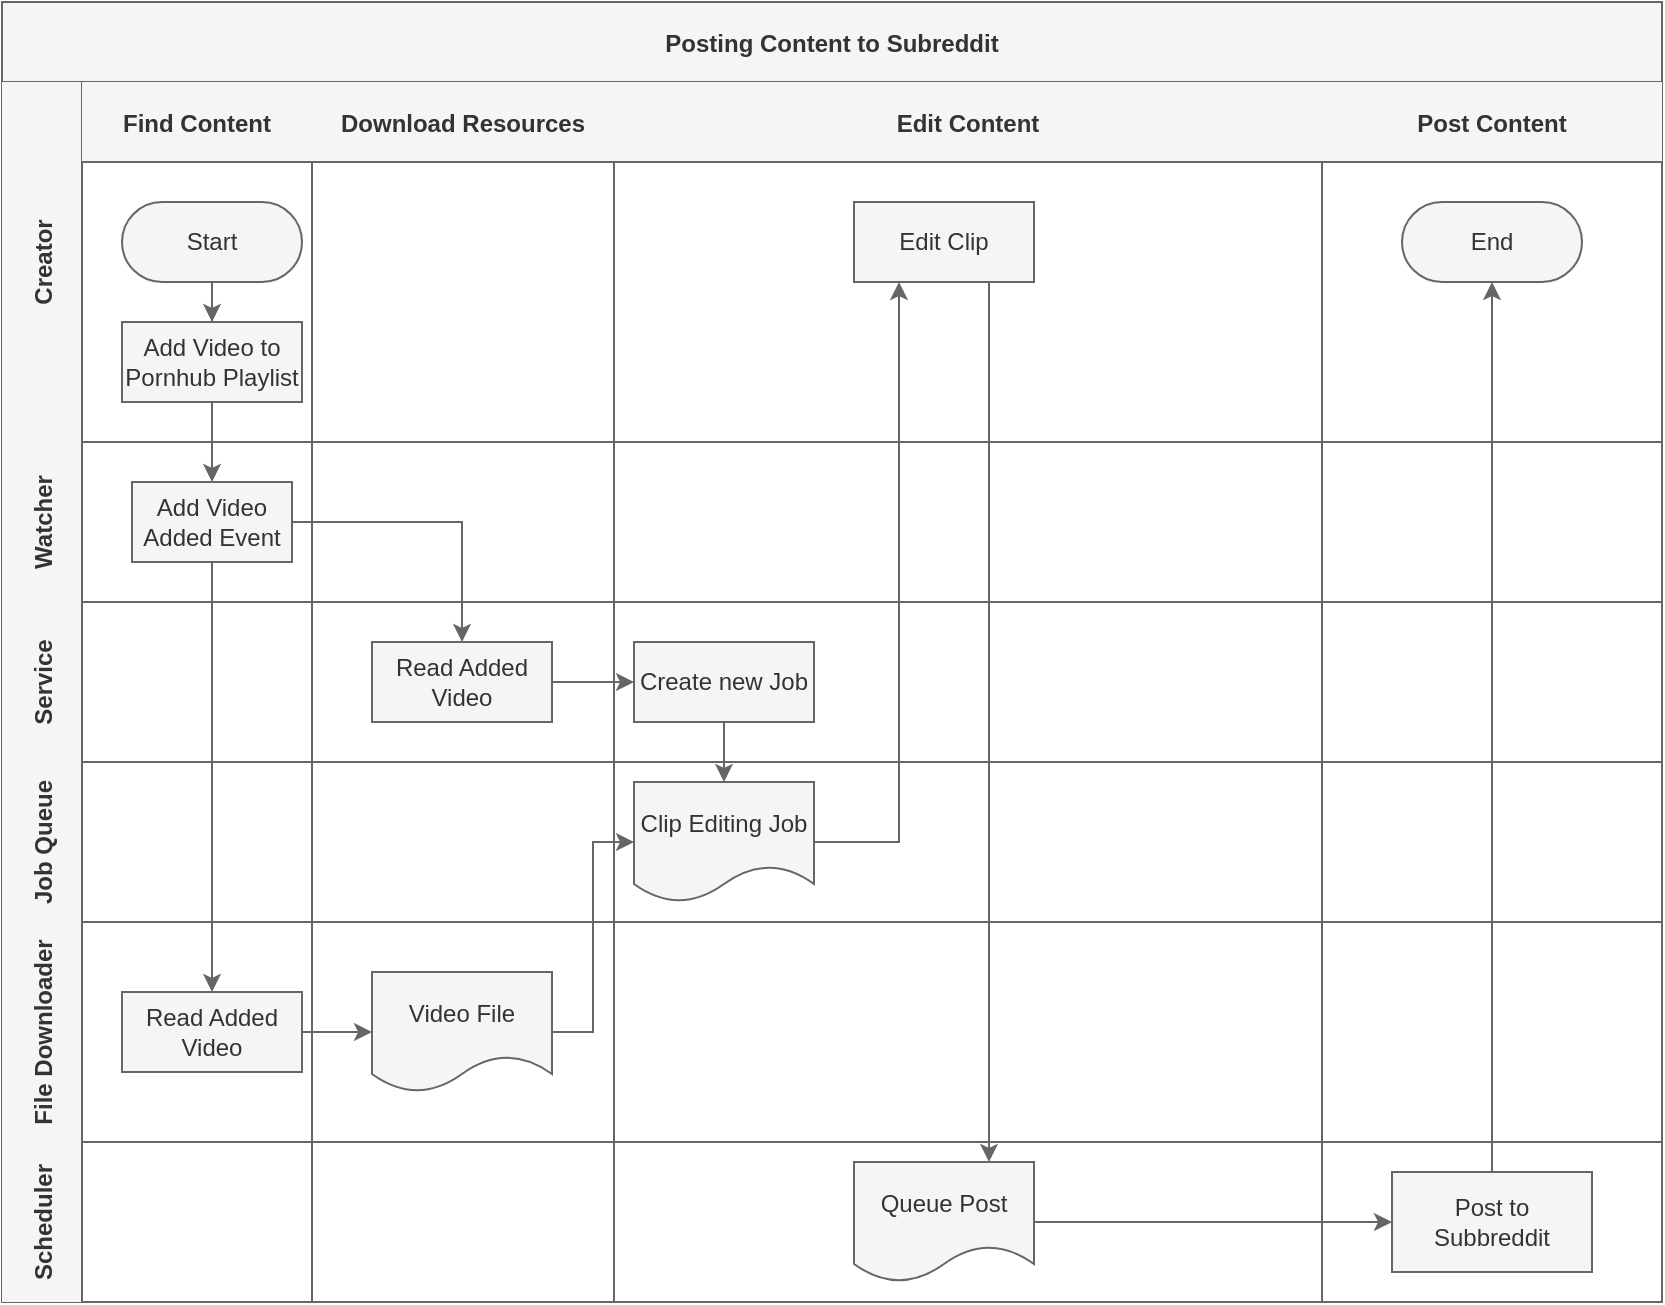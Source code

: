 <mxfile compressed="false" version="21.1.2" type="github">
  <diagram id="kgpKYQtTHZ0yAKxKKP6v" name="Page-1">
    <mxGraphModel dx="1434" dy="764" grid="1" gridSize="10" guides="1" tooltips="1" connect="1" arrows="1" fold="1" page="1" pageScale="1" pageWidth="1100" pageHeight="850" math="0" shadow="0">
      <root>
        <mxCell id="0" />
        <mxCell id="1" parent="0" />
        <mxCell id="3nuBFxr9cyL0pnOWT2aG-1" value="Posting Content to Subreddit" style="shape=table;childLayout=tableLayout;startSize=40;collapsible=0;recursiveResize=0;expand=0;fontStyle=1;fillColor=#f5f5f5;fontColor=#333333;strokeColor=#666666;" parent="1" vertex="1">
          <mxGeometry x="100" y="70" width="830" height="650" as="geometry" />
        </mxCell>
        <mxCell id="3nuBFxr9cyL0pnOWT2aG-2" value="" style="edgeStyle=orthogonalEdgeStyle;rounded=0;orthogonalLoop=1;jettySize=auto;html=1;exitX=1;exitY=0.5;exitDx=0;exitDy=0;fillColor=#f5f5f5;strokeColor=#666666;" parent="3nuBFxr9cyL0pnOWT2aG-1" source="WTJP5IJ2UGAIl-3d5kSi-33" target="3nuBFxr9cyL0pnOWT2aG-17" edge="1">
          <mxGeometry relative="1" as="geometry" />
        </mxCell>
        <mxCell id="3nuBFxr9cyL0pnOWT2aG-3" value="Creator" style="shape=tableRow;horizontal=0;swimlaneHead=0;swimlaneBody=0;top=0;left=0;bottom=0;right=0;points=[[0,0.5],[1,0.5]];portConstraint=eastwest;startSize=40;collapsible=0;recursiveResize=0;expand=0;fontStyle=1;labelBorderColor=none;fillColor=#f5f5f5;fontColor=#333333;strokeColor=#666666;" parent="3nuBFxr9cyL0pnOWT2aG-1" vertex="1">
          <mxGeometry y="40" width="830" height="180" as="geometry" />
        </mxCell>
        <mxCell id="3nuBFxr9cyL0pnOWT2aG-4" value="Find Content" style="swimlane;swimlaneHead=0;swimlaneBody=0;connectable=0;startSize=40;collapsible=0;recursiveResize=0;expand=0;fontStyle=1;fillColor=#f5f5f5;fontColor=#333333;strokeColor=#666666;" parent="3nuBFxr9cyL0pnOWT2aG-3" vertex="1">
          <mxGeometry x="40" width="115" height="180" as="geometry">
            <mxRectangle width="115" height="180" as="alternateBounds" />
          </mxGeometry>
        </mxCell>
        <mxCell id="3nuBFxr9cyL0pnOWT2aG-5" style="edgeStyle=orthogonalEdgeStyle;rounded=0;orthogonalLoop=1;jettySize=auto;html=1;fillColor=#f5f5f5;strokeColor=#666666;" parent="3nuBFxr9cyL0pnOWT2aG-4" source="3nuBFxr9cyL0pnOWT2aG-6" target="3nuBFxr9cyL0pnOWT2aG-7" edge="1">
          <mxGeometry relative="1" as="geometry" />
        </mxCell>
        <mxCell id="3nuBFxr9cyL0pnOWT2aG-6" value="Start" style="rounded=1;whiteSpace=wrap;html=1;arcSize=50;fillColor=#f5f5f5;fontColor=#333333;strokeColor=#666666;" parent="3nuBFxr9cyL0pnOWT2aG-4" vertex="1">
          <mxGeometry x="20" y="60" width="90" height="40" as="geometry" />
        </mxCell>
        <mxCell id="3nuBFxr9cyL0pnOWT2aG-7" value="Add Video to Pornhub Playlist" style="rounded=0;whiteSpace=wrap;html=1;fillColor=#f5f5f5;fontColor=#333333;strokeColor=#666666;" parent="3nuBFxr9cyL0pnOWT2aG-4" vertex="1">
          <mxGeometry x="20" y="120" width="90" height="40" as="geometry" />
        </mxCell>
        <mxCell id="WTJP5IJ2UGAIl-3d5kSi-20" value="Download Resources" style="swimlane;swimlaneHead=0;swimlaneBody=0;connectable=0;startSize=40;collapsible=0;recursiveResize=0;expand=0;fontStyle=1;fillColor=#f5f5f5;fontColor=#333333;strokeColor=#666666;" parent="3nuBFxr9cyL0pnOWT2aG-3" vertex="1">
          <mxGeometry x="155" width="151" height="180" as="geometry">
            <mxRectangle width="151" height="180" as="alternateBounds" />
          </mxGeometry>
        </mxCell>
        <mxCell id="3nuBFxr9cyL0pnOWT2aG-8" value="Edit Content" style="swimlane;swimlaneHead=0;swimlaneBody=0;connectable=0;startSize=40;collapsible=0;recursiveResize=0;expand=0;fontStyle=1;fillColor=#f5f5f5;fontColor=#333333;strokeColor=#666666;" parent="3nuBFxr9cyL0pnOWT2aG-3" vertex="1">
          <mxGeometry x="306" width="354" height="180" as="geometry">
            <mxRectangle width="354" height="180" as="alternateBounds" />
          </mxGeometry>
        </mxCell>
        <mxCell id="3nuBFxr9cyL0pnOWT2aG-10" value="Edit Clip" style="rounded=0;whiteSpace=wrap;html=1;fillColor=#f5f5f5;fontColor=#333333;strokeColor=#666666;" parent="3nuBFxr9cyL0pnOWT2aG-8" vertex="1">
          <mxGeometry x="120" y="60" width="90" height="40" as="geometry" />
        </mxCell>
        <mxCell id="3nuBFxr9cyL0pnOWT2aG-11" value="Post Content" style="swimlane;swimlaneHead=0;swimlaneBody=0;connectable=0;startSize=40;collapsible=0;recursiveResize=0;expand=0;fontStyle=1;fillColor=#f5f5f5;fontColor=#333333;strokeColor=#666666;" parent="3nuBFxr9cyL0pnOWT2aG-3" vertex="1">
          <mxGeometry x="660" width="170" height="180" as="geometry">
            <mxRectangle width="170" height="180" as="alternateBounds" />
          </mxGeometry>
        </mxCell>
        <mxCell id="3nuBFxr9cyL0pnOWT2aG-14" value="End" style="rounded=1;whiteSpace=wrap;html=1;arcSize=50;fillColor=#f5f5f5;fontColor=#333333;strokeColor=#666666;" parent="3nuBFxr9cyL0pnOWT2aG-11" vertex="1">
          <mxGeometry x="40" y="60" width="90" height="40" as="geometry" />
        </mxCell>
        <mxCell id="WTJP5IJ2UGAIl-3d5kSi-28" value="Watcher" style="shape=tableRow;horizontal=0;swimlaneHead=0;swimlaneBody=0;top=0;left=0;bottom=0;right=0;points=[[0,0.5],[1,0.5]];portConstraint=eastwest;startSize=40;collapsible=0;recursiveResize=0;expand=0;fontStyle=1;fillColor=#f5f5f5;fontColor=#333333;strokeColor=#666666;" parent="3nuBFxr9cyL0pnOWT2aG-1" vertex="1">
          <mxGeometry y="220" width="830" height="80" as="geometry" />
        </mxCell>
        <mxCell id="WTJP5IJ2UGAIl-3d5kSi-29" style="swimlane;swimlaneHead=0;swimlaneBody=0;connectable=0;startSize=0;collapsible=0;recursiveResize=0;expand=0;fontStyle=1;fillColor=#f5f5f5;fontColor=#333333;strokeColor=#666666;" parent="WTJP5IJ2UGAIl-3d5kSi-28" vertex="1">
          <mxGeometry x="40" width="115" height="80" as="geometry">
            <mxRectangle width="115" height="80" as="alternateBounds" />
          </mxGeometry>
        </mxCell>
        <mxCell id="WTJP5IJ2UGAIl-3d5kSi-33" value="Add Video Added Event" style="whiteSpace=wrap;html=1;fillColor=#f5f5f5;fontColor=#333333;strokeColor=#666666;" parent="WTJP5IJ2UGAIl-3d5kSi-29" vertex="1">
          <mxGeometry x="25" y="20" width="80" height="40" as="geometry" />
        </mxCell>
        <mxCell id="WTJP5IJ2UGAIl-3d5kSi-30" style="swimlane;swimlaneHead=0;swimlaneBody=0;connectable=0;startSize=0;collapsible=0;recursiveResize=0;expand=0;fontStyle=1;fillColor=#f5f5f5;fontColor=#333333;strokeColor=#666666;" parent="WTJP5IJ2UGAIl-3d5kSi-28" vertex="1">
          <mxGeometry x="155" width="151" height="80" as="geometry">
            <mxRectangle width="151" height="80" as="alternateBounds" />
          </mxGeometry>
        </mxCell>
        <mxCell id="WTJP5IJ2UGAIl-3d5kSi-31" style="swimlane;swimlaneHead=0;swimlaneBody=0;connectable=0;startSize=0;collapsible=0;recursiveResize=0;expand=0;fontStyle=1;fillColor=#f5f5f5;fontColor=#333333;strokeColor=#666666;" parent="WTJP5IJ2UGAIl-3d5kSi-28" vertex="1">
          <mxGeometry x="306" width="354" height="80" as="geometry">
            <mxRectangle width="354" height="80" as="alternateBounds" />
          </mxGeometry>
        </mxCell>
        <mxCell id="WTJP5IJ2UGAIl-3d5kSi-32" style="swimlane;swimlaneHead=0;swimlaneBody=0;connectable=0;startSize=0;collapsible=0;recursiveResize=0;expand=0;fontStyle=1;fillColor=#f5f5f5;fontColor=#333333;strokeColor=#666666;" parent="WTJP5IJ2UGAIl-3d5kSi-28" vertex="1">
          <mxGeometry x="660" width="170" height="80" as="geometry">
            <mxRectangle width="170" height="80" as="alternateBounds" />
          </mxGeometry>
        </mxCell>
        <mxCell id="3nuBFxr9cyL0pnOWT2aG-15" value="Service" style="shape=tableRow;horizontal=0;swimlaneHead=0;swimlaneBody=0;top=0;left=0;bottom=0;right=0;points=[[0,0.5],[1,0.5]];portConstraint=eastwest;startSize=40;collapsible=0;recursiveResize=0;expand=0;fontStyle=1;fillColor=#f5f5f5;fontColor=#333333;strokeColor=#666666;" parent="3nuBFxr9cyL0pnOWT2aG-1" vertex="1">
          <mxGeometry y="300" width="830" height="80" as="geometry" />
        </mxCell>
        <mxCell id="3nuBFxr9cyL0pnOWT2aG-16" value="" style="swimlane;swimlaneHead=0;swimlaneBody=0;connectable=0;startSize=0;collapsible=0;recursiveResize=0;expand=0;fontStyle=1;fillColor=#f5f5f5;fontColor=#333333;strokeColor=#666666;" parent="3nuBFxr9cyL0pnOWT2aG-15" vertex="1">
          <mxGeometry x="40" width="115" height="80" as="geometry">
            <mxRectangle width="115" height="80" as="alternateBounds" />
          </mxGeometry>
        </mxCell>
        <mxCell id="WTJP5IJ2UGAIl-3d5kSi-21" style="swimlane;swimlaneHead=0;swimlaneBody=0;connectable=0;startSize=0;collapsible=0;recursiveResize=0;expand=0;fontStyle=1;fillColor=#f5f5f5;fontColor=#333333;strokeColor=#666666;" parent="3nuBFxr9cyL0pnOWT2aG-15" vertex="1">
          <mxGeometry x="155" width="151" height="80" as="geometry">
            <mxRectangle width="151" height="80" as="alternateBounds" />
          </mxGeometry>
        </mxCell>
        <mxCell id="3nuBFxr9cyL0pnOWT2aG-17" value="Read Added Video" style="rounded=0;whiteSpace=wrap;html=1;fillColor=#f5f5f5;fontColor=#333333;strokeColor=#666666;" parent="WTJP5IJ2UGAIl-3d5kSi-21" vertex="1">
          <mxGeometry x="30" y="20" width="90" height="40" as="geometry" />
        </mxCell>
        <mxCell id="3nuBFxr9cyL0pnOWT2aG-18" value="" style="swimlane;swimlaneHead=0;swimlaneBody=0;connectable=0;startSize=0;collapsible=0;recursiveResize=0;expand=0;fontStyle=1;fillColor=#f5f5f5;fontColor=#333333;strokeColor=#666666;" parent="3nuBFxr9cyL0pnOWT2aG-15" vertex="1">
          <mxGeometry x="306" width="354" height="80" as="geometry">
            <mxRectangle width="354" height="80" as="alternateBounds" />
          </mxGeometry>
        </mxCell>
        <mxCell id="3nuBFxr9cyL0pnOWT2aG-9" value="Create new Job" style="rounded=0;whiteSpace=wrap;html=1;fillColor=#f5f5f5;fontColor=#333333;strokeColor=#666666;" parent="3nuBFxr9cyL0pnOWT2aG-18" vertex="1">
          <mxGeometry x="10" y="20" width="90" height="40" as="geometry" />
        </mxCell>
        <mxCell id="3nuBFxr9cyL0pnOWT2aG-23" value="" style="swimlane;swimlaneHead=0;swimlaneBody=0;connectable=0;startSize=0;collapsible=0;recursiveResize=0;expand=0;fontStyle=1;fillColor=#f5f5f5;fontColor=#333333;strokeColor=#666666;" parent="3nuBFxr9cyL0pnOWT2aG-15" vertex="1">
          <mxGeometry x="660" width="170" height="80" as="geometry">
            <mxRectangle width="170" height="80" as="alternateBounds" />
          </mxGeometry>
        </mxCell>
        <mxCell id="3nuBFxr9cyL0pnOWT2aG-24" value="" style="rounded=0;orthogonalLoop=1;jettySize=auto;html=1;entryX=0;entryY=0.5;entryDx=0;entryDy=0;fillColor=#f5f5f5;strokeColor=#666666;" parent="3nuBFxr9cyL0pnOWT2aG-15" source="3nuBFxr9cyL0pnOWT2aG-17" target="3nuBFxr9cyL0pnOWT2aG-9" edge="1">
          <mxGeometry relative="1" as="geometry" />
        </mxCell>
        <mxCell id="WTJP5IJ2UGAIl-3d5kSi-10" value="Job Queue" style="shape=tableRow;horizontal=0;swimlaneHead=0;swimlaneBody=0;top=0;left=0;bottom=0;right=0;points=[[0,0.5],[1,0.5]];portConstraint=eastwest;startSize=40;collapsible=0;recursiveResize=0;expand=0;fontStyle=1;fillColor=#f5f5f5;fontColor=#333333;strokeColor=#666666;" parent="3nuBFxr9cyL0pnOWT2aG-1" vertex="1">
          <mxGeometry y="380" width="830" height="80" as="geometry" />
        </mxCell>
        <mxCell id="WTJP5IJ2UGAIl-3d5kSi-11" style="swimlane;swimlaneHead=0;swimlaneBody=0;connectable=0;startSize=0;collapsible=0;recursiveResize=0;expand=0;fontStyle=1;fillColor=#f5f5f5;fontColor=#333333;strokeColor=#666666;" parent="WTJP5IJ2UGAIl-3d5kSi-10" vertex="1">
          <mxGeometry x="40" width="115" height="80" as="geometry">
            <mxRectangle width="115" height="80" as="alternateBounds" />
          </mxGeometry>
        </mxCell>
        <mxCell id="WTJP5IJ2UGAIl-3d5kSi-22" style="swimlane;swimlaneHead=0;swimlaneBody=0;connectable=0;startSize=0;collapsible=0;recursiveResize=0;expand=0;fontStyle=1;fillColor=#f5f5f5;fontColor=#333333;strokeColor=#666666;" parent="WTJP5IJ2UGAIl-3d5kSi-10" vertex="1">
          <mxGeometry x="155" width="151" height="80" as="geometry">
            <mxRectangle width="151" height="80" as="alternateBounds" />
          </mxGeometry>
        </mxCell>
        <mxCell id="WTJP5IJ2UGAIl-3d5kSi-12" style="swimlane;swimlaneHead=0;swimlaneBody=0;connectable=0;startSize=0;collapsible=0;recursiveResize=0;expand=0;fontStyle=1;fillColor=#f5f5f5;fontColor=#333333;strokeColor=#666666;" parent="WTJP5IJ2UGAIl-3d5kSi-10" vertex="1">
          <mxGeometry x="306" width="354" height="80" as="geometry">
            <mxRectangle width="354" height="80" as="alternateBounds" />
          </mxGeometry>
        </mxCell>
        <mxCell id="3nuBFxr9cyL0pnOWT2aG-21" value="Clip Editing Job" style="shape=document;whiteSpace=wrap;html=1;boundedLbl=1;fillColor=#f5f5f5;fontColor=#333333;strokeColor=#666666;" parent="WTJP5IJ2UGAIl-3d5kSi-12" vertex="1">
          <mxGeometry x="10" y="10" width="90" height="60" as="geometry" />
        </mxCell>
        <mxCell id="WTJP5IJ2UGAIl-3d5kSi-13" style="swimlane;swimlaneHead=0;swimlaneBody=0;connectable=0;startSize=0;collapsible=0;recursiveResize=0;expand=0;fontStyle=1;fillColor=#f5f5f5;fontColor=#333333;strokeColor=#666666;" parent="WTJP5IJ2UGAIl-3d5kSi-10" vertex="1">
          <mxGeometry x="660" width="170" height="80" as="geometry">
            <mxRectangle width="170" height="80" as="alternateBounds" />
          </mxGeometry>
        </mxCell>
        <mxCell id="WTJP5IJ2UGAIl-3d5kSi-16" value="File Downloader" style="shape=tableRow;horizontal=0;swimlaneHead=0;swimlaneBody=0;top=0;left=0;bottom=0;right=0;points=[[0,0.5],[1,0.5]];portConstraint=eastwest;startSize=40;collapsible=0;recursiveResize=0;expand=0;fontStyle=1;fillColor=#f5f5f5;fontColor=#333333;strokeColor=#666666;" parent="3nuBFxr9cyL0pnOWT2aG-1" vertex="1">
          <mxGeometry y="460" width="830" height="110" as="geometry" />
        </mxCell>
        <mxCell id="WTJP5IJ2UGAIl-3d5kSi-17" style="swimlane;swimlaneHead=0;swimlaneBody=0;connectable=0;startSize=0;collapsible=0;recursiveResize=0;expand=0;fontStyle=1;fillColor=#f5f5f5;fontColor=#333333;strokeColor=#666666;" parent="WTJP5IJ2UGAIl-3d5kSi-16" vertex="1">
          <mxGeometry x="40" width="115" height="110" as="geometry">
            <mxRectangle width="115" height="110" as="alternateBounds" />
          </mxGeometry>
        </mxCell>
        <mxCell id="WTJP5IJ2UGAIl-3d5kSi-27" value="Read Added Video" style="rounded=0;whiteSpace=wrap;html=1;fillColor=#f5f5f5;fontColor=#333333;strokeColor=#666666;" parent="WTJP5IJ2UGAIl-3d5kSi-17" vertex="1">
          <mxGeometry x="20" y="35" width="90" height="40" as="geometry" />
        </mxCell>
        <mxCell id="WTJP5IJ2UGAIl-3d5kSi-23" style="swimlane;swimlaneHead=0;swimlaneBody=0;connectable=0;startSize=0;collapsible=0;recursiveResize=0;expand=0;fontStyle=1;fillColor=#f5f5f5;fontColor=#333333;strokeColor=#666666;" parent="WTJP5IJ2UGAIl-3d5kSi-16" vertex="1">
          <mxGeometry x="155" width="151" height="110" as="geometry">
            <mxRectangle width="151" height="110" as="alternateBounds" />
          </mxGeometry>
        </mxCell>
        <mxCell id="WTJP5IJ2UGAIl-3d5kSi-26" value="Video File" style="shape=document;whiteSpace=wrap;html=1;boundedLbl=1;fillColor=#f5f5f5;fontColor=#333333;strokeColor=#666666;" parent="WTJP5IJ2UGAIl-3d5kSi-23" vertex="1">
          <mxGeometry x="30" y="25" width="90" height="60" as="geometry" />
        </mxCell>
        <mxCell id="WTJP5IJ2UGAIl-3d5kSi-18" style="swimlane;swimlaneHead=0;swimlaneBody=0;connectable=0;startSize=0;collapsible=0;recursiveResize=0;expand=0;fontStyle=1;fillColor=#f5f5f5;fontColor=#333333;strokeColor=#666666;" parent="WTJP5IJ2UGAIl-3d5kSi-16" vertex="1">
          <mxGeometry x="306" width="354" height="110" as="geometry">
            <mxRectangle width="354" height="110" as="alternateBounds" />
          </mxGeometry>
        </mxCell>
        <mxCell id="WTJP5IJ2UGAIl-3d5kSi-19" style="swimlane;swimlaneHead=0;swimlaneBody=0;connectable=0;startSize=0;collapsible=0;recursiveResize=0;expand=0;fontStyle=1;fillColor=#f5f5f5;fontColor=#333333;strokeColor=#666666;" parent="WTJP5IJ2UGAIl-3d5kSi-16" vertex="1">
          <mxGeometry x="660" width="170" height="110" as="geometry">
            <mxRectangle width="170" height="110" as="alternateBounds" />
          </mxGeometry>
        </mxCell>
        <mxCell id="TqJwU_zK23lZFgVYu2XH-3" style="edgeStyle=orthogonalEdgeStyle;rounded=0;orthogonalLoop=1;jettySize=auto;html=1;fillColor=#f5f5f5;strokeColor=#666666;" parent="WTJP5IJ2UGAIl-3d5kSi-16" source="WTJP5IJ2UGAIl-3d5kSi-27" target="WTJP5IJ2UGAIl-3d5kSi-26" edge="1">
          <mxGeometry relative="1" as="geometry" />
        </mxCell>
        <mxCell id="WTJP5IJ2UGAIl-3d5kSi-6" value="Scheduler" style="shape=tableRow;horizontal=0;swimlaneHead=0;swimlaneBody=0;top=0;left=0;bottom=0;right=0;points=[[0,0.5],[1,0.5]];portConstraint=eastwest;startSize=40;collapsible=0;recursiveResize=0;expand=0;fontStyle=1;fillColor=#f5f5f5;fontColor=#333333;strokeColor=#666666;" parent="3nuBFxr9cyL0pnOWT2aG-1" vertex="1">
          <mxGeometry y="570" width="830" height="80" as="geometry" />
        </mxCell>
        <mxCell id="WTJP5IJ2UGAIl-3d5kSi-7" style="swimlane;swimlaneHead=0;swimlaneBody=0;connectable=0;startSize=0;collapsible=0;recursiveResize=0;expand=0;fontStyle=1;fillColor=#f5f5f5;fontColor=#333333;strokeColor=#666666;" parent="WTJP5IJ2UGAIl-3d5kSi-6" vertex="1">
          <mxGeometry x="40" width="115" height="80" as="geometry">
            <mxRectangle width="115" height="80" as="alternateBounds" />
          </mxGeometry>
        </mxCell>
        <mxCell id="WTJP5IJ2UGAIl-3d5kSi-24" style="swimlane;swimlaneHead=0;swimlaneBody=0;connectable=0;startSize=0;collapsible=0;recursiveResize=0;expand=0;fontStyle=1;fillColor=#f5f5f5;fontColor=#333333;strokeColor=#666666;" parent="WTJP5IJ2UGAIl-3d5kSi-6" vertex="1">
          <mxGeometry x="155" width="151" height="80" as="geometry">
            <mxRectangle width="151" height="80" as="alternateBounds" />
          </mxGeometry>
        </mxCell>
        <mxCell id="WTJP5IJ2UGAIl-3d5kSi-8" style="swimlane;swimlaneHead=0;swimlaneBody=0;connectable=0;startSize=0;collapsible=0;recursiveResize=0;expand=0;fontStyle=1;fillColor=#f5f5f5;fontColor=#333333;strokeColor=#666666;" parent="WTJP5IJ2UGAIl-3d5kSi-6" vertex="1">
          <mxGeometry x="306" width="354" height="80" as="geometry">
            <mxRectangle width="354" height="80" as="alternateBounds" />
          </mxGeometry>
        </mxCell>
        <mxCell id="WTJP5IJ2UGAIl-3d5kSi-14" value="Queue Post" style="shape=document;whiteSpace=wrap;html=1;boundedLbl=1;fillColor=#f5f5f5;fontColor=#333333;strokeColor=#666666;" parent="WTJP5IJ2UGAIl-3d5kSi-8" vertex="1">
          <mxGeometry x="120" y="10" width="90" height="60" as="geometry" />
        </mxCell>
        <mxCell id="WTJP5IJ2UGAIl-3d5kSi-9" style="swimlane;swimlaneHead=0;swimlaneBody=0;connectable=0;startSize=0;collapsible=0;recursiveResize=0;expand=0;fontStyle=1;fillColor=#f5f5f5;fontColor=#333333;strokeColor=#666666;" parent="WTJP5IJ2UGAIl-3d5kSi-6" vertex="1">
          <mxGeometry x="660" width="170" height="80" as="geometry">
            <mxRectangle width="170" height="80" as="alternateBounds" />
          </mxGeometry>
        </mxCell>
        <mxCell id="TqJwU_zK23lZFgVYu2XH-5" value="Post to Subbreddit" style="whiteSpace=wrap;html=1;fillColor=#f5f5f5;fontColor=#333333;strokeColor=#666666;" parent="WTJP5IJ2UGAIl-3d5kSi-9" vertex="1">
          <mxGeometry x="35" y="15" width="100" height="50" as="geometry" />
        </mxCell>
        <mxCell id="TqJwU_zK23lZFgVYu2XH-6" value="" style="edgeStyle=orthogonalEdgeStyle;rounded=0;orthogonalLoop=1;jettySize=auto;html=1;fillColor=#f5f5f5;strokeColor=#666666;" parent="WTJP5IJ2UGAIl-3d5kSi-6" source="WTJP5IJ2UGAIl-3d5kSi-14" target="TqJwU_zK23lZFgVYu2XH-5" edge="1">
          <mxGeometry relative="1" as="geometry" />
        </mxCell>
        <mxCell id="3nuBFxr9cyL0pnOWT2aG-27" value="" style="edgeStyle=orthogonalEdgeStyle;rounded=0;orthogonalLoop=1;jettySize=auto;html=1;exitX=1;exitY=0.5;exitDx=0;exitDy=0;entryX=0.25;entryY=1;entryDx=0;entryDy=0;fillColor=#f5f5f5;strokeColor=#666666;" parent="3nuBFxr9cyL0pnOWT2aG-1" source="3nuBFxr9cyL0pnOWT2aG-21" target="3nuBFxr9cyL0pnOWT2aG-10" edge="1">
          <mxGeometry relative="1" as="geometry">
            <mxPoint x="390" y="160" as="targetPoint" />
          </mxGeometry>
        </mxCell>
        <mxCell id="3nuBFxr9cyL0pnOWT2aG-25" value="" style="edgeStyle=orthogonalEdgeStyle;rounded=0;orthogonalLoop=1;jettySize=auto;html=1;fillColor=#f5f5f5;strokeColor=#666666;" parent="3nuBFxr9cyL0pnOWT2aG-1" source="3nuBFxr9cyL0pnOWT2aG-9" target="3nuBFxr9cyL0pnOWT2aG-21" edge="1">
          <mxGeometry relative="1" as="geometry" />
        </mxCell>
        <mxCell id="WTJP5IJ2UGAIl-3d5kSi-15" style="edgeStyle=orthogonalEdgeStyle;rounded=0;orthogonalLoop=1;jettySize=auto;html=1;exitX=0.75;exitY=1;exitDx=0;exitDy=0;entryX=0.75;entryY=0;entryDx=0;entryDy=0;fillColor=#f5f5f5;strokeColor=#666666;" parent="3nuBFxr9cyL0pnOWT2aG-1" source="3nuBFxr9cyL0pnOWT2aG-10" target="WTJP5IJ2UGAIl-3d5kSi-14" edge="1">
          <mxGeometry relative="1" as="geometry" />
        </mxCell>
        <mxCell id="WTJP5IJ2UGAIl-3d5kSi-34" style="edgeStyle=orthogonalEdgeStyle;rounded=0;orthogonalLoop=1;jettySize=auto;html=1;exitX=0.5;exitY=1;exitDx=0;exitDy=0;entryX=0.5;entryY=0;entryDx=0;entryDy=0;fillColor=#f5f5f5;strokeColor=#666666;" parent="3nuBFxr9cyL0pnOWT2aG-1" source="3nuBFxr9cyL0pnOWT2aG-7" target="WTJP5IJ2UGAIl-3d5kSi-33" edge="1">
          <mxGeometry relative="1" as="geometry" />
        </mxCell>
        <mxCell id="TqJwU_zK23lZFgVYu2XH-2" style="edgeStyle=orthogonalEdgeStyle;rounded=0;orthogonalLoop=1;jettySize=auto;html=1;exitX=0.5;exitY=1;exitDx=0;exitDy=0;fillColor=#f5f5f5;strokeColor=#666666;" parent="3nuBFxr9cyL0pnOWT2aG-1" source="WTJP5IJ2UGAIl-3d5kSi-33" target="WTJP5IJ2UGAIl-3d5kSi-27" edge="1">
          <mxGeometry relative="1" as="geometry" />
        </mxCell>
        <mxCell id="TqJwU_zK23lZFgVYu2XH-4" style="edgeStyle=orthogonalEdgeStyle;rounded=0;orthogonalLoop=1;jettySize=auto;html=1;entryX=0;entryY=0.5;entryDx=0;entryDy=0;fillColor=#f5f5f5;strokeColor=#666666;" parent="3nuBFxr9cyL0pnOWT2aG-1" source="WTJP5IJ2UGAIl-3d5kSi-26" target="3nuBFxr9cyL0pnOWT2aG-21" edge="1">
          <mxGeometry relative="1" as="geometry" />
        </mxCell>
        <mxCell id="TqJwU_zK23lZFgVYu2XH-7" style="edgeStyle=orthogonalEdgeStyle;rounded=0;orthogonalLoop=1;jettySize=auto;html=1;fillColor=#f5f5f5;strokeColor=#666666;" parent="3nuBFxr9cyL0pnOWT2aG-1" source="TqJwU_zK23lZFgVYu2XH-5" target="3nuBFxr9cyL0pnOWT2aG-14" edge="1">
          <mxGeometry relative="1" as="geometry" />
        </mxCell>
      </root>
    </mxGraphModel>
  </diagram>
</mxfile>
